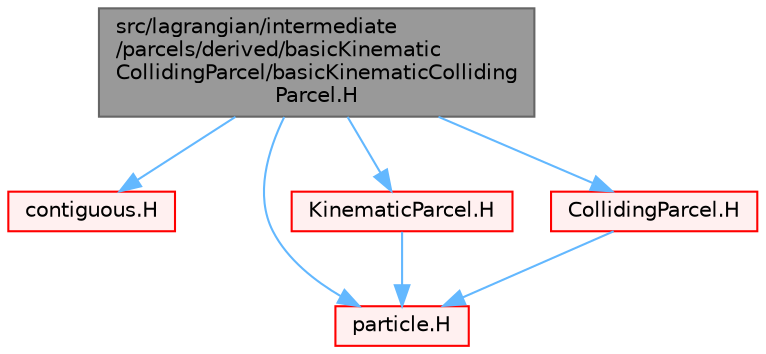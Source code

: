digraph "src/lagrangian/intermediate/parcels/derived/basicKinematicCollidingParcel/basicKinematicCollidingParcel.H"
{
 // LATEX_PDF_SIZE
  bgcolor="transparent";
  edge [fontname=Helvetica,fontsize=10,labelfontname=Helvetica,labelfontsize=10];
  node [fontname=Helvetica,fontsize=10,shape=box,height=0.2,width=0.4];
  Node1 [id="Node000001",label="src/lagrangian/intermediate\l/parcels/derived/basicKinematic\lCollidingParcel/basicKinematicColliding\lParcel.H",height=0.2,width=0.4,color="gray40", fillcolor="grey60", style="filled", fontcolor="black",tooltip=" "];
  Node1 -> Node2 [id="edge1_Node000001_Node000002",color="steelblue1",style="solid",tooltip=" "];
  Node2 [id="Node000002",label="contiguous.H",height=0.2,width=0.4,color="red", fillcolor="#FFF0F0", style="filled",URL="$contiguous_8H.html",tooltip=" "];
  Node1 -> Node7 [id="edge2_Node000001_Node000007",color="steelblue1",style="solid",tooltip=" "];
  Node7 [id="Node000007",label="particle.H",height=0.2,width=0.4,color="red", fillcolor="#FFF0F0", style="filled",URL="$particle_8H.html",tooltip=" "];
  Node1 -> Node386 [id="edge3_Node000001_Node000386",color="steelblue1",style="solid",tooltip=" "];
  Node386 [id="Node000386",label="KinematicParcel.H",height=0.2,width=0.4,color="red", fillcolor="#FFF0F0", style="filled",URL="$KinematicParcel_8H.html",tooltip=" "];
  Node386 -> Node7 [id="edge4_Node000386_Node000007",color="steelblue1",style="solid",tooltip=" "];
  Node1 -> Node447 [id="edge5_Node000001_Node000447",color="steelblue1",style="solid",tooltip=" "];
  Node447 [id="Node000447",label="CollidingParcel.H",height=0.2,width=0.4,color="red", fillcolor="#FFF0F0", style="filled",URL="$CollidingParcel_8H.html",tooltip=" "];
  Node447 -> Node7 [id="edge6_Node000447_Node000007",color="steelblue1",style="solid",tooltip=" "];
}
